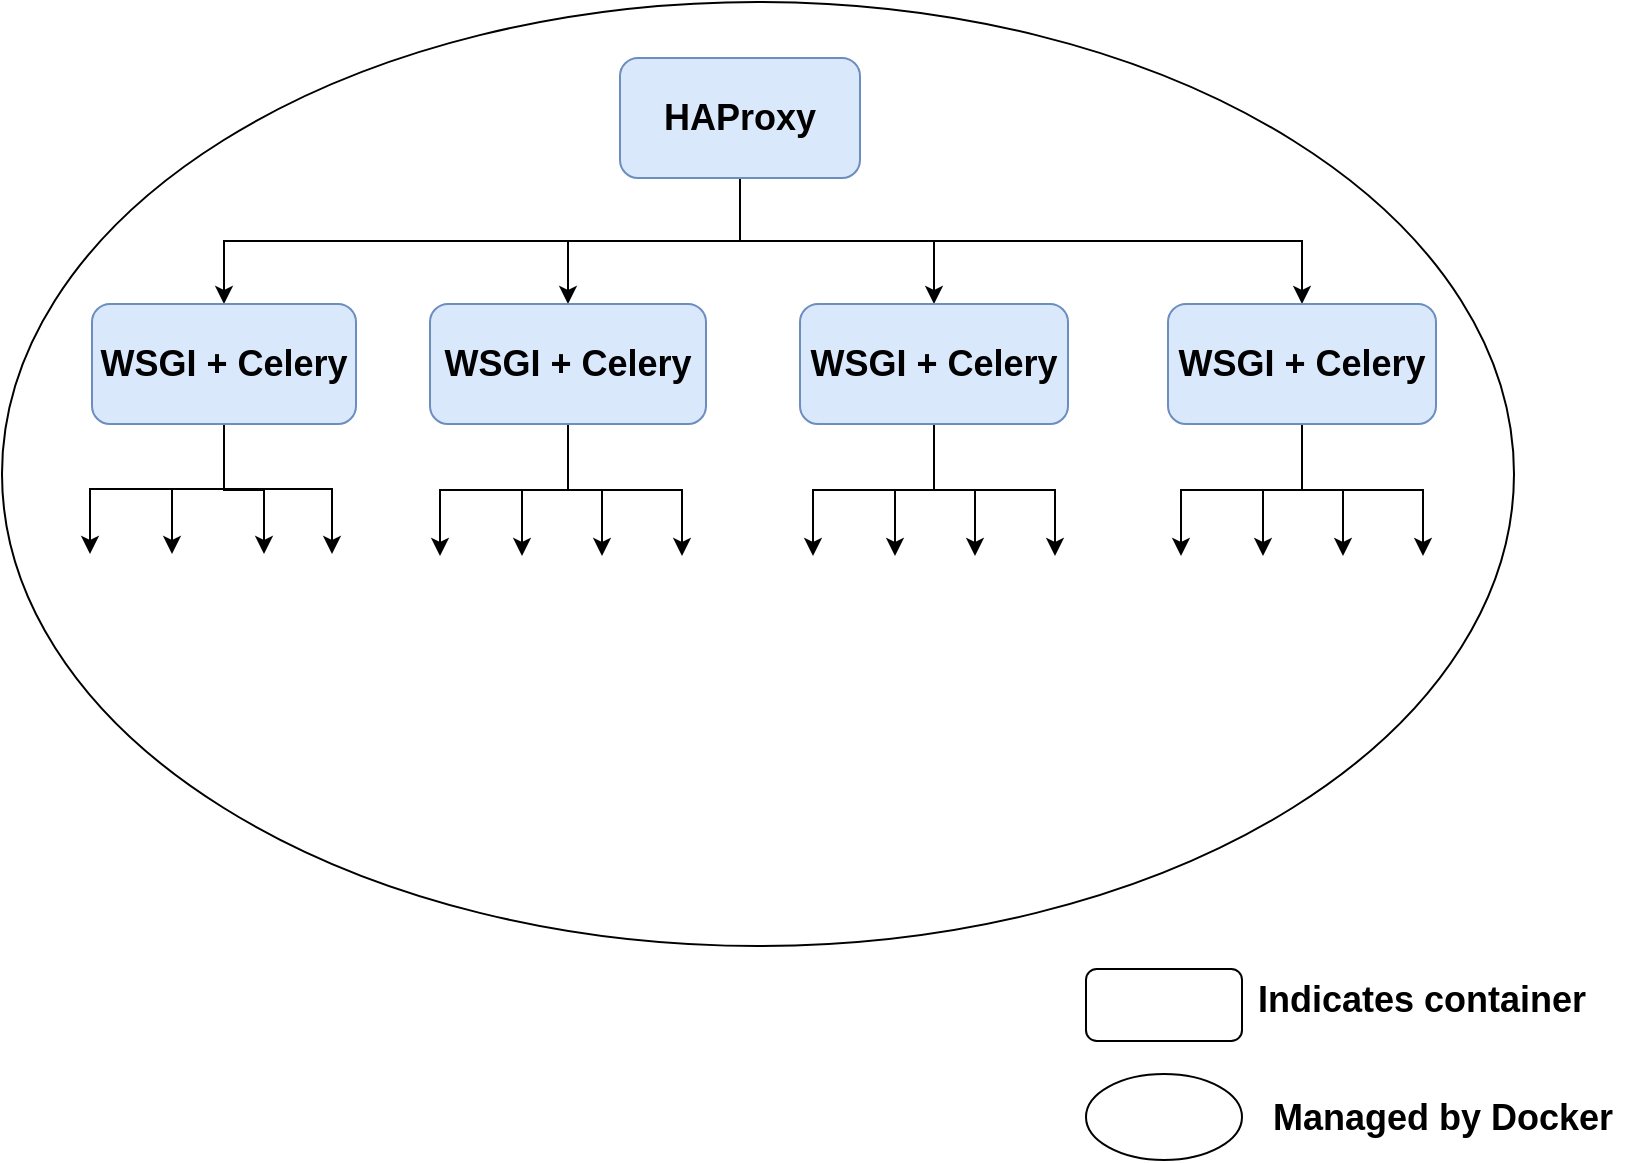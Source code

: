 <mxfile version="20.0.1" type="google"><diagram id="8NezAgGI78EBQJOlqo9V" name="Page-1"><mxGraphModel grid="0" page="1" gridSize="10" guides="1" tooltips="1" connect="1" arrows="1" fold="1" pageScale="1" pageWidth="850" pageHeight="1100" math="0" shadow="0"><root><mxCell id="0"/><mxCell id="1" parent="0"/><mxCell id="i_B58ychqc3ThPjTy7zp-70" style="edgeStyle=orthogonalEdgeStyle;rounded=0;orthogonalLoop=1;jettySize=auto;html=1;exitX=0.5;exitY=1;exitDx=0;exitDy=0;fontSize=18;" edge="1" parent="1" source="i_B58ychqc3ThPjTy7zp-1" target="i_B58ychqc3ThPjTy7zp-2"><mxGeometry relative="1" as="geometry"/></mxCell><mxCell id="i_B58ychqc3ThPjTy7zp-71" style="edgeStyle=orthogonalEdgeStyle;rounded=0;orthogonalLoop=1;jettySize=auto;html=1;exitX=0.5;exitY=1;exitDx=0;exitDy=0;fontSize=18;" edge="1" parent="1" source="i_B58ychqc3ThPjTy7zp-1" target="i_B58ychqc3ThPjTy7zp-5"><mxGeometry relative="1" as="geometry"/></mxCell><mxCell id="i_B58ychqc3ThPjTy7zp-72" style="edgeStyle=orthogonalEdgeStyle;rounded=0;orthogonalLoop=1;jettySize=auto;html=1;exitX=0.5;exitY=1;exitDx=0;exitDy=0;fontSize=18;" edge="1" parent="1" source="i_B58ychqc3ThPjTy7zp-1" target="i_B58ychqc3ThPjTy7zp-4"><mxGeometry relative="1" as="geometry"/></mxCell><mxCell id="i_B58ychqc3ThPjTy7zp-73" style="edgeStyle=orthogonalEdgeStyle;rounded=0;orthogonalLoop=1;jettySize=auto;html=1;exitX=0.5;exitY=1;exitDx=0;exitDy=0;fontSize=18;" edge="1" parent="1" source="i_B58ychqc3ThPjTy7zp-1" target="i_B58ychqc3ThPjTy7zp-25"><mxGeometry relative="1" as="geometry"/></mxCell><mxCell id="i_B58ychqc3ThPjTy7zp-1" value="&lt;font style=&quot;font-size: 18px;&quot;&gt;&lt;b&gt;HAProxy&lt;/b&gt;&lt;/font&gt;" style="rounded=1;whiteSpace=wrap;html=1;fillColor=#dae8fc;strokeColor=#6c8ebf;" vertex="1" parent="1"><mxGeometry x="322" y="151" width="120" height="60" as="geometry"/></mxCell><mxCell id="i_B58ychqc3ThPjTy7zp-42" style="edgeStyle=orthogonalEdgeStyle;rounded=0;orthogonalLoop=1;jettySize=auto;html=1;exitX=0.5;exitY=1;exitDx=0;exitDy=0;fontSize=18;entryX=0.5;entryY=0;entryDx=0;entryDy=0;" edge="1" parent="1" source="i_B58ychqc3ThPjTy7zp-2" target="i_B58ychqc3ThPjTy7zp-26"><mxGeometry relative="1" as="geometry"/></mxCell><mxCell id="i_B58ychqc3ThPjTy7zp-43" style="edgeStyle=orthogonalEdgeStyle;rounded=0;orthogonalLoop=1;jettySize=auto;html=1;exitX=0.5;exitY=1;exitDx=0;exitDy=0;fontSize=18;" edge="1" parent="1" source="i_B58ychqc3ThPjTy7zp-2" target="i_B58ychqc3ThPjTy7zp-27"><mxGeometry relative="1" as="geometry"><Array as="points"><mxPoint x="124" y="367"/><mxPoint x="144" y="367"/></Array></mxGeometry></mxCell><mxCell id="i_B58ychqc3ThPjTy7zp-44" style="edgeStyle=orthogonalEdgeStyle;rounded=0;orthogonalLoop=1;jettySize=auto;html=1;exitX=0.5;exitY=1;exitDx=0;exitDy=0;entryX=0.5;entryY=0;entryDx=0;entryDy=0;fontSize=18;" edge="1" parent="1" source="i_B58ychqc3ThPjTy7zp-2" target="i_B58ychqc3ThPjTy7zp-6"><mxGeometry relative="1" as="geometry"/></mxCell><mxCell id="i_B58ychqc3ThPjTy7zp-45" style="edgeStyle=orthogonalEdgeStyle;rounded=0;orthogonalLoop=1;jettySize=auto;html=1;exitX=0.5;exitY=1;exitDx=0;exitDy=0;fontSize=18;" edge="1" parent="1" source="i_B58ychqc3ThPjTy7zp-2" target="i_B58ychqc3ThPjTy7zp-28"><mxGeometry relative="1" as="geometry"/></mxCell><mxCell id="i_B58ychqc3ThPjTy7zp-2" value="&lt;font style=&quot;font-size: 18px;&quot;&gt;&lt;b&gt;WSGI + Celery&lt;/b&gt;&lt;/font&gt;" style="rounded=1;whiteSpace=wrap;html=1;fillColor=#dae8fc;strokeColor=#6c8ebf;" vertex="1" parent="1"><mxGeometry x="58" y="274" width="132" height="60" as="geometry"/></mxCell><mxCell id="i_B58ychqc3ThPjTy7zp-62" style="edgeStyle=orthogonalEdgeStyle;rounded=0;orthogonalLoop=1;jettySize=auto;html=1;exitX=0.5;exitY=1;exitDx=0;exitDy=0;entryX=0.5;entryY=0;entryDx=0;entryDy=0;fontSize=18;" edge="1" parent="1" source="i_B58ychqc3ThPjTy7zp-4" target="i_B58ychqc3ThPjTy7zp-33"><mxGeometry relative="1" as="geometry"/></mxCell><mxCell id="i_B58ychqc3ThPjTy7zp-63" style="edgeStyle=orthogonalEdgeStyle;rounded=0;orthogonalLoop=1;jettySize=auto;html=1;exitX=0.5;exitY=1;exitDx=0;exitDy=0;fontSize=18;" edge="1" parent="1" source="i_B58ychqc3ThPjTy7zp-4" target="i_B58ychqc3ThPjTy7zp-34"><mxGeometry relative="1" as="geometry"/></mxCell><mxCell id="i_B58ychqc3ThPjTy7zp-64" style="edgeStyle=orthogonalEdgeStyle;rounded=0;orthogonalLoop=1;jettySize=auto;html=1;exitX=0.5;exitY=1;exitDx=0;exitDy=0;fontSize=18;" edge="1" parent="1" source="i_B58ychqc3ThPjTy7zp-4" target="i_B58ychqc3ThPjTy7zp-35"><mxGeometry relative="1" as="geometry"/></mxCell><mxCell id="i_B58ychqc3ThPjTy7zp-65" style="edgeStyle=orthogonalEdgeStyle;rounded=0;orthogonalLoop=1;jettySize=auto;html=1;exitX=0.5;exitY=1;exitDx=0;exitDy=0;fontSize=18;" edge="1" parent="1" source="i_B58ychqc3ThPjTy7zp-4" target="i_B58ychqc3ThPjTy7zp-36"><mxGeometry relative="1" as="geometry"/></mxCell><mxCell id="i_B58ychqc3ThPjTy7zp-4" value="&lt;b style=&quot;font-size: 18px;&quot;&gt;WSGI + Celery&lt;/b&gt;" style="rounded=1;whiteSpace=wrap;html=1;fillColor=#dae8fc;strokeColor=#6c8ebf;" vertex="1" parent="1"><mxGeometry x="412" y="274" width="134" height="60" as="geometry"/></mxCell><mxCell id="i_B58ychqc3ThPjTy7zp-58" style="edgeStyle=orthogonalEdgeStyle;rounded=0;orthogonalLoop=1;jettySize=auto;html=1;exitX=0.5;exitY=1;exitDx=0;exitDy=0;entryX=0.5;entryY=0;entryDx=0;entryDy=0;fontSize=18;" edge="1" parent="1" source="i_B58ychqc3ThPjTy7zp-5" target="i_B58ychqc3ThPjTy7zp-29"><mxGeometry relative="1" as="geometry"/></mxCell><mxCell id="i_B58ychqc3ThPjTy7zp-59" style="edgeStyle=orthogonalEdgeStyle;rounded=0;orthogonalLoop=1;jettySize=auto;html=1;exitX=0.5;exitY=1;exitDx=0;exitDy=0;fontSize=18;" edge="1" parent="1" source="i_B58ychqc3ThPjTy7zp-5" target="i_B58ychqc3ThPjTy7zp-30"><mxGeometry relative="1" as="geometry"/></mxCell><mxCell id="i_B58ychqc3ThPjTy7zp-60" style="edgeStyle=orthogonalEdgeStyle;rounded=0;orthogonalLoop=1;jettySize=auto;html=1;exitX=0.5;exitY=1;exitDx=0;exitDy=0;fontSize=18;" edge="1" parent="1" source="i_B58ychqc3ThPjTy7zp-5" target="i_B58ychqc3ThPjTy7zp-31"><mxGeometry relative="1" as="geometry"/></mxCell><mxCell id="i_B58ychqc3ThPjTy7zp-61" style="edgeStyle=orthogonalEdgeStyle;rounded=0;orthogonalLoop=1;jettySize=auto;html=1;exitX=0.5;exitY=1;exitDx=0;exitDy=0;fontSize=18;" edge="1" parent="1" source="i_B58ychqc3ThPjTy7zp-5" target="i_B58ychqc3ThPjTy7zp-32"><mxGeometry relative="1" as="geometry"/></mxCell><mxCell id="i_B58ychqc3ThPjTy7zp-5" value="&lt;font style=&quot;font-size: 18px;&quot;&gt;&lt;b&gt;WSGI + Celery&lt;/b&gt;&lt;/font&gt;" style="rounded=1;whiteSpace=wrap;html=1;fillColor=#dae8fc;strokeColor=#6c8ebf;" vertex="1" parent="1"><mxGeometry x="227" y="274" width="138" height="60" as="geometry"/></mxCell><mxCell id="i_B58ychqc3ThPjTy7zp-6" value="" style="shape=image;html=1;verticalAlign=top;verticalLabelPosition=bottom;labelBackgroundColor=#ffffff;imageAspect=0;aspect=fixed;image=https://cdn1.iconfinder.com/data/icons/unicons-line-vol-5/24/processor-128.png;fontSize=18;" vertex="1" parent="1"><mxGeometry x="31" y="399" width="52" height="52" as="geometry"/></mxCell><mxCell id="i_B58ychqc3ThPjTy7zp-66" style="edgeStyle=orthogonalEdgeStyle;rounded=0;orthogonalLoop=1;jettySize=auto;html=1;exitX=0.5;exitY=1;exitDx=0;exitDy=0;fontSize=18;" edge="1" parent="1" source="i_B58ychqc3ThPjTy7zp-25" target="i_B58ychqc3ThPjTy7zp-37"><mxGeometry relative="1" as="geometry"/></mxCell><mxCell id="i_B58ychqc3ThPjTy7zp-67" style="edgeStyle=orthogonalEdgeStyle;rounded=0;orthogonalLoop=1;jettySize=auto;html=1;exitX=0.5;exitY=1;exitDx=0;exitDy=0;fontSize=18;" edge="1" parent="1" source="i_B58ychqc3ThPjTy7zp-25" target="i_B58ychqc3ThPjTy7zp-38"><mxGeometry relative="1" as="geometry"/></mxCell><mxCell id="i_B58ychqc3ThPjTy7zp-68" style="edgeStyle=orthogonalEdgeStyle;rounded=0;orthogonalLoop=1;jettySize=auto;html=1;exitX=0.5;exitY=1;exitDx=0;exitDy=0;fontSize=18;" edge="1" parent="1" source="i_B58ychqc3ThPjTy7zp-25" target="i_B58ychqc3ThPjTy7zp-39"><mxGeometry relative="1" as="geometry"/></mxCell><mxCell id="i_B58ychqc3ThPjTy7zp-69" style="edgeStyle=orthogonalEdgeStyle;rounded=0;orthogonalLoop=1;jettySize=auto;html=1;exitX=0.5;exitY=1;exitDx=0;exitDy=0;fontSize=18;" edge="1" parent="1" source="i_B58ychqc3ThPjTy7zp-25" target="i_B58ychqc3ThPjTy7zp-40"><mxGeometry relative="1" as="geometry"/></mxCell><mxCell id="i_B58ychqc3ThPjTy7zp-25" value="&lt;b style=&quot;font-size: 18px;&quot;&gt;WSGI + Celery&lt;/b&gt;" style="rounded=1;whiteSpace=wrap;html=1;fillColor=#dae8fc;strokeColor=#6c8ebf;" vertex="1" parent="1"><mxGeometry x="596" y="274" width="134" height="60" as="geometry"/></mxCell><mxCell id="i_B58ychqc3ThPjTy7zp-26" value="" style="shape=image;html=1;verticalAlign=top;verticalLabelPosition=bottom;labelBackgroundColor=#ffffff;imageAspect=0;aspect=fixed;image=https://cdn1.iconfinder.com/data/icons/unicons-line-vol-5/24/processor-128.png;fontSize=18;" vertex="1" parent="1"><mxGeometry x="72" y="399" width="52" height="52" as="geometry"/></mxCell><mxCell id="i_B58ychqc3ThPjTy7zp-27" value="" style="shape=image;html=1;verticalAlign=top;verticalLabelPosition=bottom;labelBackgroundColor=#ffffff;imageAspect=0;aspect=fixed;image=https://cdn1.iconfinder.com/data/icons/unicons-line-vol-5/24/processor-128.png;fontSize=18;" vertex="1" parent="1"><mxGeometry x="112" y="399" width="52" height="52" as="geometry"/></mxCell><mxCell id="i_B58ychqc3ThPjTy7zp-28" value="" style="shape=image;html=1;verticalAlign=top;verticalLabelPosition=bottom;labelBackgroundColor=#ffffff;imageAspect=0;aspect=fixed;image=https://cdn1.iconfinder.com/data/icons/unicons-line-vol-5/24/processor-128.png;fontSize=18;" vertex="1" parent="1"><mxGeometry x="152" y="399" width="52" height="52" as="geometry"/></mxCell><mxCell id="i_B58ychqc3ThPjTy7zp-29" value="" style="shape=image;html=1;verticalAlign=top;verticalLabelPosition=bottom;labelBackgroundColor=#ffffff;imageAspect=0;aspect=fixed;image=https://cdn1.iconfinder.com/data/icons/unicons-line-vol-5/24/processor-128.png;fontSize=18;" vertex="1" parent="1"><mxGeometry x="206" y="400" width="52" height="52" as="geometry"/></mxCell><mxCell id="i_B58ychqc3ThPjTy7zp-30" value="" style="shape=image;html=1;verticalAlign=top;verticalLabelPosition=bottom;labelBackgroundColor=#ffffff;imageAspect=0;aspect=fixed;image=https://cdn1.iconfinder.com/data/icons/unicons-line-vol-5/24/processor-128.png;fontSize=18;" vertex="1" parent="1"><mxGeometry x="247" y="400" width="52" height="52" as="geometry"/></mxCell><mxCell id="i_B58ychqc3ThPjTy7zp-31" value="" style="shape=image;html=1;verticalAlign=top;verticalLabelPosition=bottom;labelBackgroundColor=#ffffff;imageAspect=0;aspect=fixed;image=https://cdn1.iconfinder.com/data/icons/unicons-line-vol-5/24/processor-128.png;fontSize=18;" vertex="1" parent="1"><mxGeometry x="287" y="400" width="52" height="52" as="geometry"/></mxCell><mxCell id="i_B58ychqc3ThPjTy7zp-32" value="" style="shape=image;html=1;verticalAlign=top;verticalLabelPosition=bottom;labelBackgroundColor=#ffffff;imageAspect=0;aspect=fixed;image=https://cdn1.iconfinder.com/data/icons/unicons-line-vol-5/24/processor-128.png;fontSize=18;" vertex="1" parent="1"><mxGeometry x="327" y="400" width="52" height="52" as="geometry"/></mxCell><mxCell id="i_B58ychqc3ThPjTy7zp-33" value="" style="shape=image;html=1;verticalAlign=top;verticalLabelPosition=bottom;labelBackgroundColor=#ffffff;imageAspect=0;aspect=fixed;image=https://cdn1.iconfinder.com/data/icons/unicons-line-vol-5/24/processor-128.png;fontSize=18;" vertex="1" parent="1"><mxGeometry x="392.5" y="400" width="52" height="52" as="geometry"/></mxCell><mxCell id="i_B58ychqc3ThPjTy7zp-34" value="" style="shape=image;html=1;verticalAlign=top;verticalLabelPosition=bottom;labelBackgroundColor=#ffffff;imageAspect=0;aspect=fixed;image=https://cdn1.iconfinder.com/data/icons/unicons-line-vol-5/24/processor-128.png;fontSize=18;" vertex="1" parent="1"><mxGeometry x="433.5" y="400" width="52" height="52" as="geometry"/></mxCell><mxCell id="i_B58ychqc3ThPjTy7zp-35" value="" style="shape=image;html=1;verticalAlign=top;verticalLabelPosition=bottom;labelBackgroundColor=#ffffff;imageAspect=0;aspect=fixed;image=https://cdn1.iconfinder.com/data/icons/unicons-line-vol-5/24/processor-128.png;fontSize=18;" vertex="1" parent="1"><mxGeometry x="473.5" y="400" width="52" height="52" as="geometry"/></mxCell><mxCell id="i_B58ychqc3ThPjTy7zp-36" value="" style="shape=image;html=1;verticalAlign=top;verticalLabelPosition=bottom;labelBackgroundColor=#ffffff;imageAspect=0;aspect=fixed;image=https://cdn1.iconfinder.com/data/icons/unicons-line-vol-5/24/processor-128.png;fontSize=18;" vertex="1" parent="1"><mxGeometry x="513.5" y="400" width="52" height="52" as="geometry"/></mxCell><mxCell id="i_B58ychqc3ThPjTy7zp-37" value="" style="shape=image;html=1;verticalAlign=top;verticalLabelPosition=bottom;labelBackgroundColor=#ffffff;imageAspect=0;aspect=fixed;image=https://cdn1.iconfinder.com/data/icons/unicons-line-vol-5/24/processor-128.png;fontSize=18;" vertex="1" parent="1"><mxGeometry x="576.5" y="400" width="52" height="52" as="geometry"/></mxCell><mxCell id="i_B58ychqc3ThPjTy7zp-38" value="" style="shape=image;html=1;verticalAlign=top;verticalLabelPosition=bottom;labelBackgroundColor=#ffffff;imageAspect=0;aspect=fixed;image=https://cdn1.iconfinder.com/data/icons/unicons-line-vol-5/24/processor-128.png;fontSize=18;" vertex="1" parent="1"><mxGeometry x="617.5" y="400" width="52" height="52" as="geometry"/></mxCell><mxCell id="i_B58ychqc3ThPjTy7zp-39" value="" style="shape=image;html=1;verticalAlign=top;verticalLabelPosition=bottom;labelBackgroundColor=#ffffff;imageAspect=0;aspect=fixed;image=https://cdn1.iconfinder.com/data/icons/unicons-line-vol-5/24/processor-128.png;fontSize=18;" vertex="1" parent="1"><mxGeometry x="657.5" y="400" width="52" height="52" as="geometry"/></mxCell><mxCell id="i_B58ychqc3ThPjTy7zp-40" value="" style="shape=image;html=1;verticalAlign=top;verticalLabelPosition=bottom;labelBackgroundColor=#ffffff;imageAspect=0;aspect=fixed;image=https://cdn1.iconfinder.com/data/icons/unicons-line-vol-5/24/processor-128.png;fontSize=18;" vertex="1" parent="1"><mxGeometry x="697.5" y="400" width="52" height="52" as="geometry"/></mxCell><mxCell id="i_B58ychqc3ThPjTy7zp-74" value="" style="ellipse;whiteSpace=wrap;html=1;fontSize=18;fillColor=none;" vertex="1" parent="1"><mxGeometry x="13" y="123" width="756" height="472" as="geometry"/></mxCell><mxCell id="i_B58ychqc3ThPjTy7zp-77" value="" style="ellipse;whiteSpace=wrap;html=1;fontSize=18;fillColor=none;" vertex="1" parent="1"><mxGeometry x="555" y="659" width="78" height="43" as="geometry"/></mxCell><mxCell id="i_B58ychqc3ThPjTy7zp-78" value="" style="rounded=1;whiteSpace=wrap;html=1;fontSize=18;fillColor=none;" vertex="1" parent="1"><mxGeometry x="555" y="606.5" width="78" height="36" as="geometry"/></mxCell><mxCell id="i_B58ychqc3ThPjTy7zp-79" value="&lt;b&gt;Indicates container&lt;/b&gt;" style="text;html=1;strokeColor=none;fillColor=none;align=center;verticalAlign=middle;whiteSpace=wrap;rounded=0;fontSize=18;" vertex="1" parent="1"><mxGeometry x="637.38" y="606.5" width="172.25" height="30" as="geometry"/></mxCell><mxCell id="i_B58ychqc3ThPjTy7zp-80" value="&lt;b&gt;Managed by Docker&lt;/b&gt;" style="text;html=1;strokeColor=none;fillColor=none;align=center;verticalAlign=middle;whiteSpace=wrap;rounded=0;fontSize=18;" vertex="1" parent="1"><mxGeometry x="633" y="665.5" width="201" height="30" as="geometry"/></mxCell></root></mxGraphModel></diagram></mxfile>